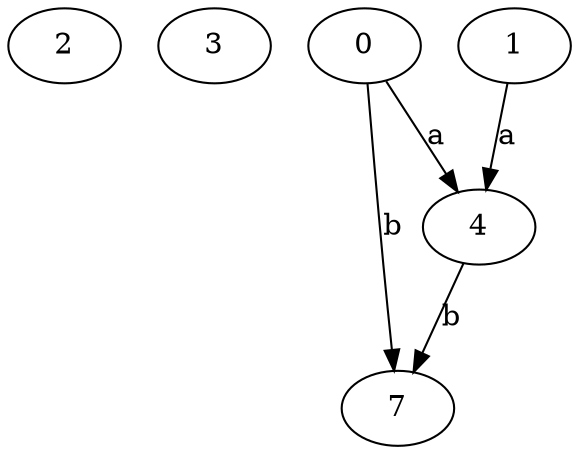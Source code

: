 strict digraph  {
2;
3;
0;
4;
1;
7;
0 -> 4  [label=a];
0 -> 7  [label=b];
4 -> 7  [label=b];
1 -> 4  [label=a];
}
